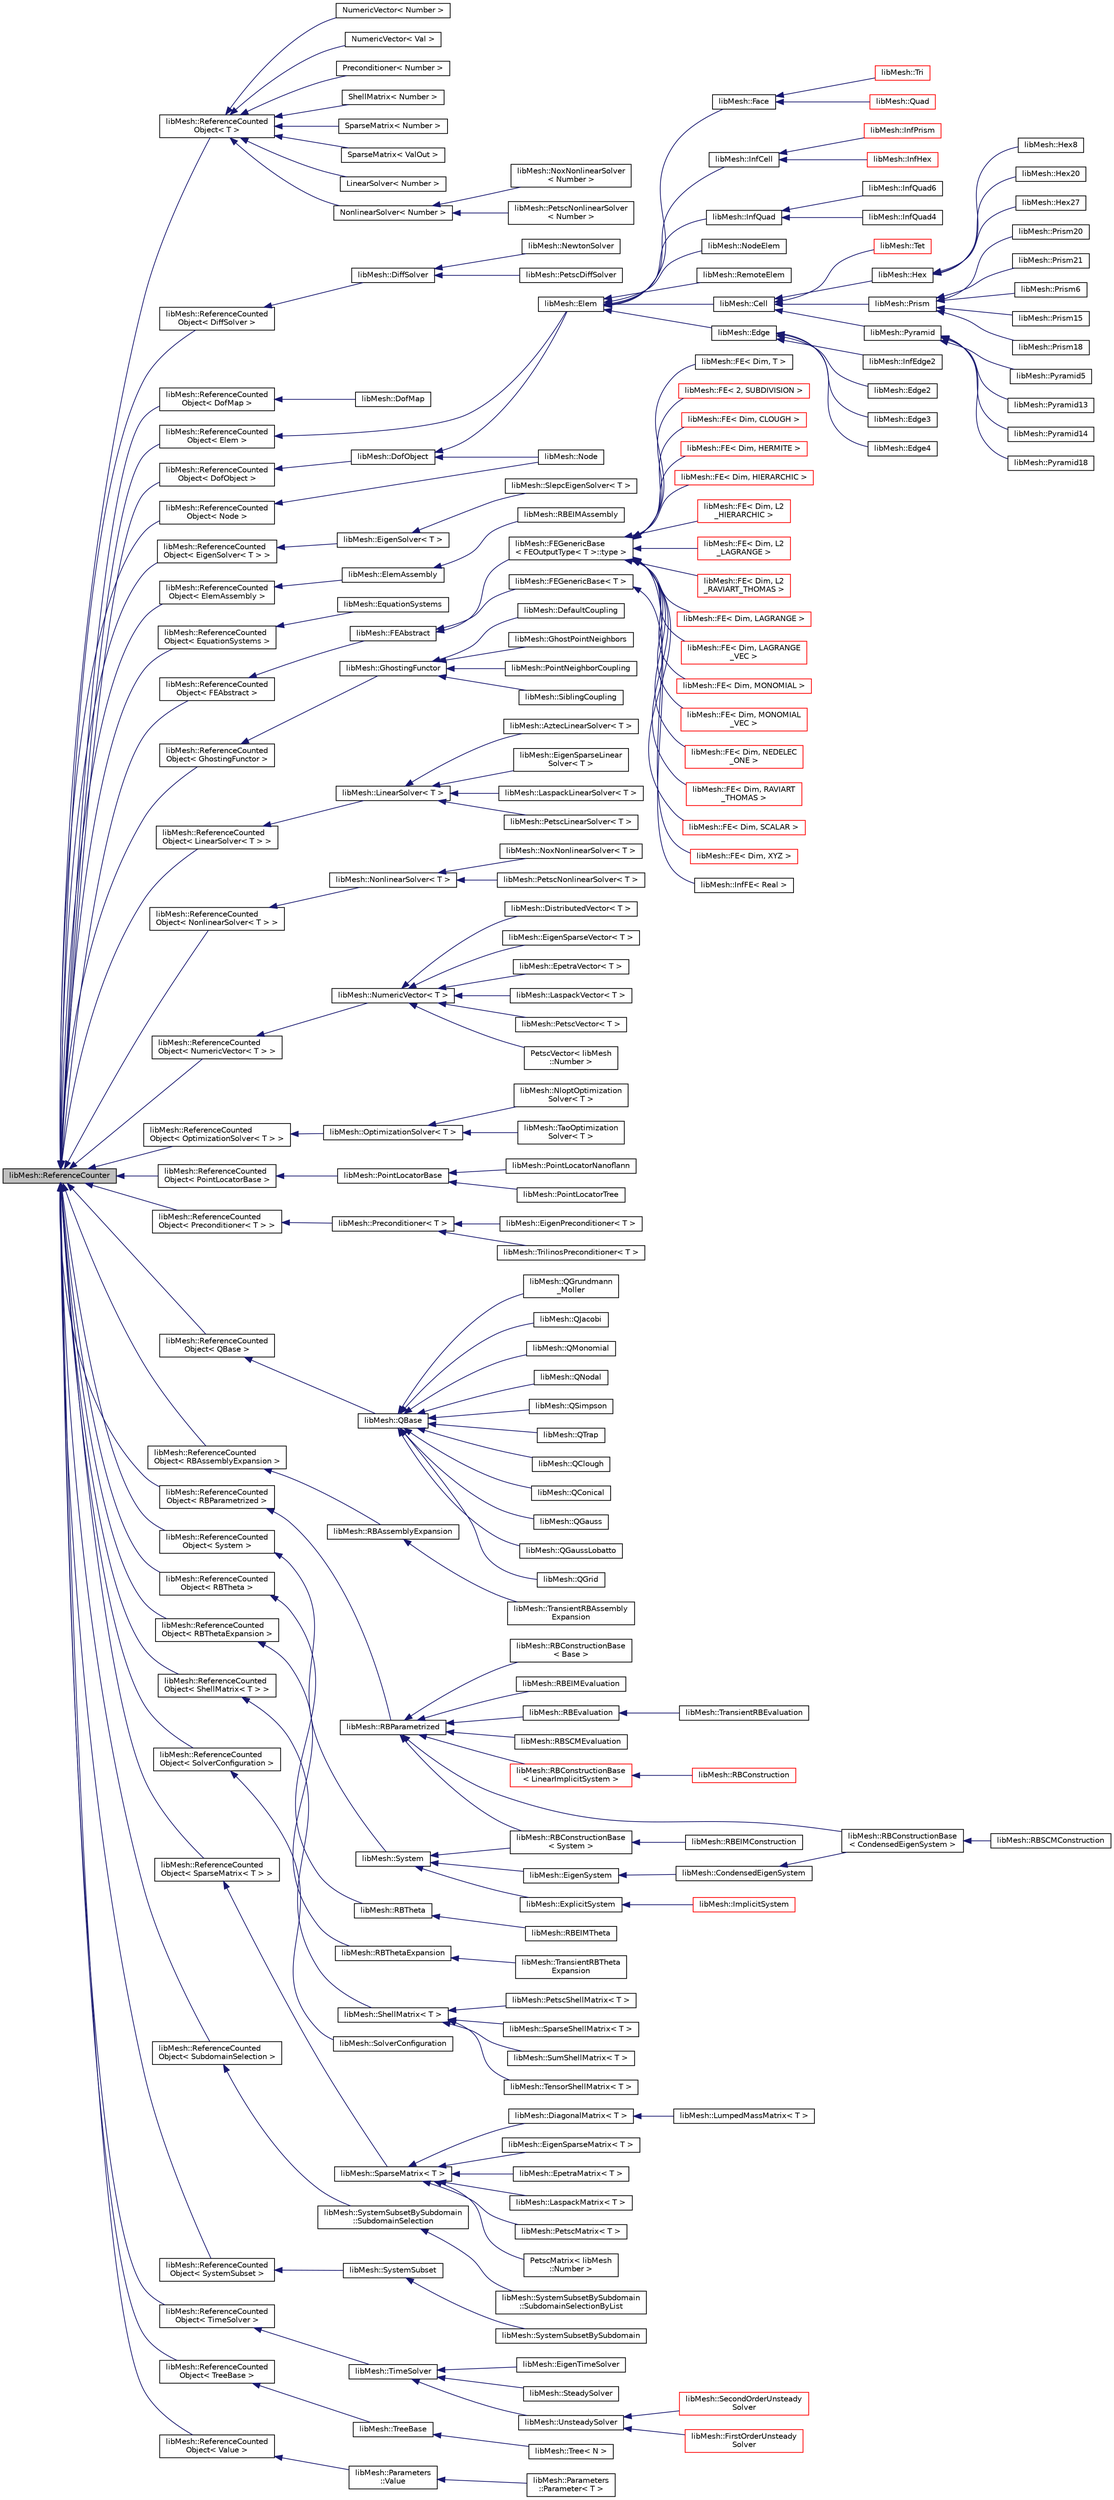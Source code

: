 digraph "libMesh::ReferenceCounter"
{
 // INTERACTIVE_SVG=YES
  edge [fontname="Helvetica",fontsize="10",labelfontname="Helvetica",labelfontsize="10"];
  node [fontname="Helvetica",fontsize="10",shape=record];
  rankdir="LR";
  Node1 [label="libMesh::ReferenceCounter",height=0.2,width=0.4,color="black", fillcolor="grey75", style="filled" fontcolor="black"];
  Node1 -> Node2 [dir="back",color="midnightblue",fontsize="10",style="solid",fontname="Helvetica"];
  Node2 [label="libMesh::ReferenceCounted\lObject\< T \>",height=0.2,width=0.4,color="black", fillcolor="white", style="filled",URL="$classlibMesh_1_1ReferenceCountedObject.html",tooltip="This class implements reference counting. "];
  Node2 -> Node3 [dir="back",color="midnightblue",fontsize="10",style="solid",fontname="Helvetica"];
  Node3 [label="LinearSolver\< Number \>",height=0.2,width=0.4,color="black", fillcolor="white", style="filled",URL="$classlibMesh_1_1LinearSolver.html"];
  Node2 -> Node4 [dir="back",color="midnightblue",fontsize="10",style="solid",fontname="Helvetica"];
  Node4 [label="NonlinearSolver\< Number \>",height=0.2,width=0.4,color="black", fillcolor="white", style="filled",URL="$classlibMesh_1_1NonlinearSolver.html"];
  Node4 -> Node5 [dir="back",color="midnightblue",fontsize="10",style="solid",fontname="Helvetica"];
  Node5 [label="libMesh::NoxNonlinearSolver\l\< Number \>",height=0.2,width=0.4,color="black", fillcolor="white", style="filled",URL="$classlibMesh_1_1NoxNonlinearSolver.html"];
  Node4 -> Node6 [dir="back",color="midnightblue",fontsize="10",style="solid",fontname="Helvetica"];
  Node6 [label="libMesh::PetscNonlinearSolver\l\< Number \>",height=0.2,width=0.4,color="black", fillcolor="white", style="filled",URL="$classlibMesh_1_1PetscNonlinearSolver.html"];
  Node2 -> Node7 [dir="back",color="midnightblue",fontsize="10",style="solid",fontname="Helvetica"];
  Node7 [label="NumericVector\< Number \>",height=0.2,width=0.4,color="black", fillcolor="white", style="filled",URL="$classlibMesh_1_1NumericVector.html"];
  Node2 -> Node8 [dir="back",color="midnightblue",fontsize="10",style="solid",fontname="Helvetica"];
  Node8 [label="NumericVector\< Val \>",height=0.2,width=0.4,color="black", fillcolor="white", style="filled",URL="$classlibMesh_1_1NumericVector.html"];
  Node2 -> Node9 [dir="back",color="midnightblue",fontsize="10",style="solid",fontname="Helvetica"];
  Node9 [label="Preconditioner\< Number \>",height=0.2,width=0.4,color="black", fillcolor="white", style="filled",URL="$classlibMesh_1_1Preconditioner.html"];
  Node2 -> Node10 [dir="back",color="midnightblue",fontsize="10",style="solid",fontname="Helvetica"];
  Node10 [label="ShellMatrix\< Number \>",height=0.2,width=0.4,color="black", fillcolor="white", style="filled",URL="$classlibMesh_1_1ShellMatrix.html"];
  Node2 -> Node11 [dir="back",color="midnightblue",fontsize="10",style="solid",fontname="Helvetica"];
  Node11 [label="SparseMatrix\< Number \>",height=0.2,width=0.4,color="black", fillcolor="white", style="filled",URL="$classlibMesh_1_1SparseMatrix.html"];
  Node2 -> Node12 [dir="back",color="midnightblue",fontsize="10",style="solid",fontname="Helvetica"];
  Node12 [label="SparseMatrix\< ValOut \>",height=0.2,width=0.4,color="black", fillcolor="white", style="filled",URL="$classlibMesh_1_1SparseMatrix.html"];
  Node1 -> Node13 [dir="back",color="midnightblue",fontsize="10",style="solid",fontname="Helvetica"];
  Node13 [label="libMesh::ReferenceCounted\lObject\< DiffSolver \>",height=0.2,width=0.4,color="black", fillcolor="white", style="filled",URL="$classlibMesh_1_1ReferenceCountedObject.html"];
  Node13 -> Node14 [dir="back",color="midnightblue",fontsize="10",style="solid",fontname="Helvetica"];
  Node14 [label="libMesh::DiffSolver",height=0.2,width=0.4,color="black", fillcolor="white", style="filled",URL="$classlibMesh_1_1DiffSolver.html",tooltip="This is a generic class that defines a solver to handle ImplicitSystem classes, including NonlinearIm..."];
  Node14 -> Node15 [dir="back",color="midnightblue",fontsize="10",style="solid",fontname="Helvetica"];
  Node15 [label="libMesh::NewtonSolver",height=0.2,width=0.4,color="black", fillcolor="white", style="filled",URL="$classlibMesh_1_1NewtonSolver.html",tooltip="This class defines a solver which uses the default libMesh linear solver in a quasiNewton method to h..."];
  Node14 -> Node16 [dir="back",color="midnightblue",fontsize="10",style="solid",fontname="Helvetica"];
  Node16 [label="libMesh::PetscDiffSolver",height=0.2,width=0.4,color="black", fillcolor="white", style="filled",URL="$classlibMesh_1_1PetscDiffSolver.html",tooltip="This class defines a solver which uses a PETSc SNES context to handle a DifferentiableSystem. "];
  Node1 -> Node17 [dir="back",color="midnightblue",fontsize="10",style="solid",fontname="Helvetica"];
  Node17 [label="libMesh::ReferenceCounted\lObject\< DofMap \>",height=0.2,width=0.4,color="black", fillcolor="white", style="filled",URL="$classlibMesh_1_1ReferenceCountedObject.html"];
  Node17 -> Node18 [dir="back",color="midnightblue",fontsize="10",style="solid",fontname="Helvetica"];
  Node18 [label="libMesh::DofMap",height=0.2,width=0.4,color="black", fillcolor="white", style="filled",URL="$classlibMesh_1_1DofMap.html",tooltip="This class handles the numbering of degrees of freedom on a mesh. "];
  Node1 -> Node19 [dir="back",color="midnightblue",fontsize="10",style="solid",fontname="Helvetica"];
  Node19 [label="libMesh::ReferenceCounted\lObject\< DofObject \>",height=0.2,width=0.4,color="black", fillcolor="white", style="filled",URL="$classlibMesh_1_1ReferenceCountedObject.html"];
  Node19 -> Node20 [dir="back",color="midnightblue",fontsize="10",style="solid",fontname="Helvetica"];
  Node20 [label="libMesh::DofObject",height=0.2,width=0.4,color="black", fillcolor="white", style="filled",URL="$classlibMesh_1_1DofObject.html",tooltip="The DofObject defines an abstract base class for objects that have degrees of freedom associated with..."];
  Node20 -> Node21 [dir="back",color="midnightblue",fontsize="10",style="solid",fontname="Helvetica"];
  Node21 [label="libMesh::Elem",height=0.2,width=0.4,color="black", fillcolor="white", style="filled",URL="$classlibMesh_1_1Elem.html",tooltip="This is the base class from which all geometric element types are derived. "];
  Node21 -> Node22 [dir="back",color="midnightblue",fontsize="10",style="solid",fontname="Helvetica"];
  Node22 [label="libMesh::Cell",height=0.2,width=0.4,color="black", fillcolor="white", style="filled",URL="$classlibMesh_1_1Cell.html",tooltip="The Cell is an abstract element type that lives in three dimensions. "];
  Node22 -> Node23 [dir="back",color="midnightblue",fontsize="10",style="solid",fontname="Helvetica"];
  Node23 [label="libMesh::Hex",height=0.2,width=0.4,color="black", fillcolor="white", style="filled",URL="$classlibMesh_1_1Hex.html",tooltip="The Hex is an element in 3D with 6 sides. "];
  Node23 -> Node24 [dir="back",color="midnightblue",fontsize="10",style="solid",fontname="Helvetica"];
  Node24 [label="libMesh::Hex20",height=0.2,width=0.4,color="black", fillcolor="white", style="filled",URL="$classlibMesh_1_1Hex20.html",tooltip="The Hex20 is an element in 3D composed of 20 nodes. "];
  Node23 -> Node25 [dir="back",color="midnightblue",fontsize="10",style="solid",fontname="Helvetica"];
  Node25 [label="libMesh::Hex27",height=0.2,width=0.4,color="black", fillcolor="white", style="filled",URL="$classlibMesh_1_1Hex27.html",tooltip="The Hex27 is an element in 3D composed of 27 nodes. "];
  Node23 -> Node26 [dir="back",color="midnightblue",fontsize="10",style="solid",fontname="Helvetica"];
  Node26 [label="libMesh::Hex8",height=0.2,width=0.4,color="black", fillcolor="white", style="filled",URL="$classlibMesh_1_1Hex8.html",tooltip="The Hex8 is an element in 3D composed of 8 nodes. "];
  Node22 -> Node27 [dir="back",color="midnightblue",fontsize="10",style="solid",fontname="Helvetica"];
  Node27 [label="libMesh::Prism",height=0.2,width=0.4,color="black", fillcolor="white", style="filled",URL="$classlibMesh_1_1Prism.html",tooltip="The Prism is an element in 3D with 5 sides. "];
  Node27 -> Node28 [dir="back",color="midnightblue",fontsize="10",style="solid",fontname="Helvetica"];
  Node28 [label="libMesh::Prism15",height=0.2,width=0.4,color="black", fillcolor="white", style="filled",URL="$classlibMesh_1_1Prism15.html",tooltip="The Prism15 is an element in 3D composed of 15 nodes. "];
  Node27 -> Node29 [dir="back",color="midnightblue",fontsize="10",style="solid",fontname="Helvetica"];
  Node29 [label="libMesh::Prism18",height=0.2,width=0.4,color="black", fillcolor="white", style="filled",URL="$classlibMesh_1_1Prism18.html",tooltip="The Prism18 is an element in 3D composed of 18 nodes. "];
  Node27 -> Node30 [dir="back",color="midnightblue",fontsize="10",style="solid",fontname="Helvetica"];
  Node30 [label="libMesh::Prism20",height=0.2,width=0.4,color="black", fillcolor="white", style="filled",URL="$classlibMesh_1_1Prism20.html",tooltip="The Prism20 is an element in 3D composed of 20 nodes. "];
  Node27 -> Node31 [dir="back",color="midnightblue",fontsize="10",style="solid",fontname="Helvetica"];
  Node31 [label="libMesh::Prism21",height=0.2,width=0.4,color="black", fillcolor="white", style="filled",URL="$classlibMesh_1_1Prism21.html",tooltip="The Prism21 is an element in 3D composed of 21 nodes. "];
  Node27 -> Node32 [dir="back",color="midnightblue",fontsize="10",style="solid",fontname="Helvetica"];
  Node32 [label="libMesh::Prism6",height=0.2,width=0.4,color="black", fillcolor="white", style="filled",URL="$classlibMesh_1_1Prism6.html",tooltip="The Prism6 is an element in 3D composed of 6 nodes. "];
  Node22 -> Node33 [dir="back",color="midnightblue",fontsize="10",style="solid",fontname="Helvetica"];
  Node33 [label="libMesh::Pyramid",height=0.2,width=0.4,color="black", fillcolor="white", style="filled",URL="$classlibMesh_1_1Pyramid.html",tooltip="The Pyramid is an element in 3D with 5 sides. "];
  Node33 -> Node34 [dir="back",color="midnightblue",fontsize="10",style="solid",fontname="Helvetica"];
  Node34 [label="libMesh::Pyramid13",height=0.2,width=0.4,color="black", fillcolor="white", style="filled",URL="$classlibMesh_1_1Pyramid13.html",tooltip="The Pyramid13 is an element in 3D composed of 13 nodes, designed to interface with a QUAD8 element on..."];
  Node33 -> Node35 [dir="back",color="midnightblue",fontsize="10",style="solid",fontname="Helvetica"];
  Node35 [label="libMesh::Pyramid14",height=0.2,width=0.4,color="black", fillcolor="white", style="filled",URL="$classlibMesh_1_1Pyramid14.html",tooltip="The Pyramid14 is an element in 3D composed of 14 nodes, designed to interface with a QUAD9 element on..."];
  Node33 -> Node36 [dir="back",color="midnightblue",fontsize="10",style="solid",fontname="Helvetica"];
  Node36 [label="libMesh::Pyramid18",height=0.2,width=0.4,color="black", fillcolor="white", style="filled",URL="$classlibMesh_1_1Pyramid18.html",tooltip="The Pyramid18 is an element in 3D composed of 18 nodes, designed to interface with a QUAD9 element on..."];
  Node33 -> Node37 [dir="back",color="midnightblue",fontsize="10",style="solid",fontname="Helvetica"];
  Node37 [label="libMesh::Pyramid5",height=0.2,width=0.4,color="black", fillcolor="white", style="filled",URL="$classlibMesh_1_1Pyramid5.html",tooltip="The Pyramid5 is an element in 3D composed of 5 nodes. "];
  Node22 -> Node38 [dir="back",color="midnightblue",fontsize="10",style="solid",fontname="Helvetica"];
  Node38 [label="libMesh::Tet",height=0.2,width=0.4,color="red", fillcolor="white", style="filled",URL="$classlibMesh_1_1Tet.html",tooltip="The Tet is an element in 3D composed of 4 sides. "];
  Node21 -> Node39 [dir="back",color="midnightblue",fontsize="10",style="solid",fontname="Helvetica"];
  Node39 [label="libMesh::Edge",height=0.2,width=0.4,color="black", fillcolor="white", style="filled",URL="$classlibMesh_1_1Edge.html",tooltip="The Edge is an element in 1D. "];
  Node39 -> Node40 [dir="back",color="midnightblue",fontsize="10",style="solid",fontname="Helvetica"];
  Node40 [label="libMesh::Edge2",height=0.2,width=0.4,color="black", fillcolor="white", style="filled",URL="$classlibMesh_1_1Edge2.html",tooltip="The Edge2 is an element in 1D composed of 2 nodes. "];
  Node39 -> Node41 [dir="back",color="midnightblue",fontsize="10",style="solid",fontname="Helvetica"];
  Node41 [label="libMesh::Edge3",height=0.2,width=0.4,color="black", fillcolor="white", style="filled",URL="$classlibMesh_1_1Edge3.html",tooltip="The Edge3 is an element in 1D composed of 3 nodes. "];
  Node39 -> Node42 [dir="back",color="midnightblue",fontsize="10",style="solid",fontname="Helvetica"];
  Node42 [label="libMesh::Edge4",height=0.2,width=0.4,color="black", fillcolor="white", style="filled",URL="$classlibMesh_1_1Edge4.html",tooltip="The Edge4 is an element in 1D composed of 4 nodes. "];
  Node39 -> Node43 [dir="back",color="midnightblue",fontsize="10",style="solid",fontname="Helvetica"];
  Node43 [label="libMesh::InfEdge2",height=0.2,width=0.4,color="black", fillcolor="white", style="filled",URL="$classlibMesh_1_1InfEdge2.html",tooltip="The InfEdge2 is an infinite element in 1D composed of 2 nodes. "];
  Node21 -> Node44 [dir="back",color="midnightblue",fontsize="10",style="solid",fontname="Helvetica"];
  Node44 [label="libMesh::Face",height=0.2,width=0.4,color="black", fillcolor="white", style="filled",URL="$classlibMesh_1_1Face.html",tooltip="The Face is an abstract element type that lives in two dimensions. "];
  Node44 -> Node45 [dir="back",color="midnightblue",fontsize="10",style="solid",fontname="Helvetica"];
  Node45 [label="libMesh::Quad",height=0.2,width=0.4,color="red", fillcolor="white", style="filled",URL="$classlibMesh_1_1Quad.html",tooltip="The QUAD is an element in 2D composed of 4 sides. "];
  Node44 -> Node46 [dir="back",color="midnightblue",fontsize="10",style="solid",fontname="Helvetica"];
  Node46 [label="libMesh::Tri",height=0.2,width=0.4,color="red", fillcolor="white", style="filled",URL="$classlibMesh_1_1Tri.html",tooltip="The Tri is an element in 2D composed of 3 sides. "];
  Node21 -> Node47 [dir="back",color="midnightblue",fontsize="10",style="solid",fontname="Helvetica"];
  Node47 [label="libMesh::InfCell",height=0.2,width=0.4,color="black", fillcolor="white", style="filled",URL="$classlibMesh_1_1InfCell.html",tooltip="The InfCell is an abstract element type that lives in three dimensions. "];
  Node47 -> Node48 [dir="back",color="midnightblue",fontsize="10",style="solid",fontname="Helvetica"];
  Node48 [label="libMesh::InfHex",height=0.2,width=0.4,color="red", fillcolor="white", style="filled",URL="$classlibMesh_1_1InfHex.html",tooltip="The InfHex is an element in 3D with 5 sides. "];
  Node47 -> Node49 [dir="back",color="midnightblue",fontsize="10",style="solid",fontname="Helvetica"];
  Node49 [label="libMesh::InfPrism",height=0.2,width=0.4,color="red", fillcolor="white", style="filled",URL="$classlibMesh_1_1InfPrism.html",tooltip="The InfPrism is an element in 3D with 4 sides. "];
  Node21 -> Node50 [dir="back",color="midnightblue",fontsize="10",style="solid",fontname="Helvetica"];
  Node50 [label="libMesh::InfQuad",height=0.2,width=0.4,color="black", fillcolor="white", style="filled",URL="$classlibMesh_1_1InfQuad.html",tooltip="The InfQuad is an abstract element type that lives in two dimensions. "];
  Node50 -> Node51 [dir="back",color="midnightblue",fontsize="10",style="solid",fontname="Helvetica"];
  Node51 [label="libMesh::InfQuad4",height=0.2,width=0.4,color="black", fillcolor="white", style="filled",URL="$classlibMesh_1_1InfQuad4.html",tooltip="The INFQUAD4 is an infinite element in 2D composed of 4 nodes. "];
  Node50 -> Node52 [dir="back",color="midnightblue",fontsize="10",style="solid",fontname="Helvetica"];
  Node52 [label="libMesh::InfQuad6",height=0.2,width=0.4,color="black", fillcolor="white", style="filled",URL="$classlibMesh_1_1InfQuad6.html",tooltip="The INFQUAD6 is an infinite element in 2D composed of 6 nodes. "];
  Node21 -> Node53 [dir="back",color="midnightblue",fontsize="10",style="solid",fontname="Helvetica"];
  Node53 [label="libMesh::NodeElem",height=0.2,width=0.4,color="black", fillcolor="white", style="filled",URL="$classlibMesh_1_1NodeElem.html",tooltip="The NodeElem is a point element, generally used as a side of a 1D element. "];
  Node21 -> Node54 [dir="back",color="midnightblue",fontsize="10",style="solid",fontname="Helvetica"];
  Node54 [label="libMesh::RemoteElem",height=0.2,width=0.4,color="black", fillcolor="white", style="filled",URL="$classlibMesh_1_1RemoteElem.html",tooltip="In parallel meshes where a ghost element has neighbors which do not exist on the local processor..."];
  Node20 -> Node55 [dir="back",color="midnightblue",fontsize="10",style="solid",fontname="Helvetica"];
  Node55 [label="libMesh::Node",height=0.2,width=0.4,color="black", fillcolor="white", style="filled",URL="$classlibMesh_1_1Node.html",tooltip="A Node is like a Point, but with more information. "];
  Node1 -> Node56 [dir="back",color="midnightblue",fontsize="10",style="solid",fontname="Helvetica"];
  Node56 [label="libMesh::ReferenceCounted\lObject\< EigenSolver\< T \> \>",height=0.2,width=0.4,color="black", fillcolor="white", style="filled",URL="$classlibMesh_1_1ReferenceCountedObject.html"];
  Node56 -> Node57 [dir="back",color="midnightblue",fontsize="10",style="solid",fontname="Helvetica"];
  Node57 [label="libMesh::EigenSolver\< T \>",height=0.2,width=0.4,color="black", fillcolor="white", style="filled",URL="$classlibMesh_1_1EigenSolver.html",tooltip="This class provides an interface to solvers for eigenvalue problems. "];
  Node57 -> Node58 [dir="back",color="midnightblue",fontsize="10",style="solid",fontname="Helvetica"];
  Node58 [label="libMesh::SlepcEigenSolver\< T \>",height=0.2,width=0.4,color="black", fillcolor="white", style="filled",URL="$classlibMesh_1_1SlepcEigenSolver.html",tooltip="This class provides an interface to the SLEPc eigenvalue solver library from http://slepc.upv.es/. "];
  Node1 -> Node59 [dir="back",color="midnightblue",fontsize="10",style="solid",fontname="Helvetica"];
  Node59 [label="libMesh::ReferenceCounted\lObject\< Elem \>",height=0.2,width=0.4,color="black", fillcolor="white", style="filled",URL="$classlibMesh_1_1ReferenceCountedObject.html"];
  Node59 -> Node21 [dir="back",color="midnightblue",fontsize="10",style="solid",fontname="Helvetica"];
  Node1 -> Node60 [dir="back",color="midnightblue",fontsize="10",style="solid",fontname="Helvetica"];
  Node60 [label="libMesh::ReferenceCounted\lObject\< ElemAssembly \>",height=0.2,width=0.4,color="black", fillcolor="white", style="filled",URL="$classlibMesh_1_1ReferenceCountedObject.html"];
  Node60 -> Node61 [dir="back",color="midnightblue",fontsize="10",style="solid",fontname="Helvetica"];
  Node61 [label="libMesh::ElemAssembly",height=0.2,width=0.4,color="black", fillcolor="white", style="filled",URL="$classlibMesh_1_1ElemAssembly.html",tooltip="ElemAssembly 提供了对每个单元（内部和边界的组装功能） "];
  Node61 -> Node62 [dir="back",color="midnightblue",fontsize="10",style="solid",fontname="Helvetica"];
  Node62 [label="libMesh::RBEIMAssembly",height=0.2,width=0.4,color="black", fillcolor="white", style="filled",URL="$classlibMesh_1_1RBEIMAssembly.html",tooltip="This class provides functionality required to define an assembly object that arises from an &quot;Empirica..."];
  Node1 -> Node63 [dir="back",color="midnightblue",fontsize="10",style="solid",fontname="Helvetica"];
  Node63 [label="libMesh::ReferenceCounted\lObject\< EquationSystems \>",height=0.2,width=0.4,color="black", fillcolor="white", style="filled",URL="$classlibMesh_1_1ReferenceCountedObject.html"];
  Node63 -> Node64 [dir="back",color="midnightblue",fontsize="10",style="solid",fontname="Helvetica"];
  Node64 [label="libMesh::EquationSystems",height=0.2,width=0.4,color="black", fillcolor="white", style="filled",URL="$classlibMesh_1_1EquationSystems.html",tooltip="这个 EquationSystems 类. "];
  Node1 -> Node65 [dir="back",color="midnightblue",fontsize="10",style="solid",fontname="Helvetica"];
  Node65 [label="libMesh::ReferenceCounted\lObject\< FEAbstract \>",height=0.2,width=0.4,color="black", fillcolor="white", style="filled",URL="$classlibMesh_1_1ReferenceCountedObject.html"];
  Node65 -> Node66 [dir="back",color="midnightblue",fontsize="10",style="solid",fontname="Helvetica"];
  Node66 [label="libMesh::FEAbstract",height=0.2,width=0.4,color="black", fillcolor="white", style="filled",URL="$classlibMesh_1_1FEAbstract.html",tooltip="This class forms the foundation from which generic finite elements may be derived. "];
  Node66 -> Node67 [dir="back",color="midnightblue",fontsize="10",style="solid",fontname="Helvetica"];
  Node67 [label="libMesh::FEGenericBase\l\< FEOutputType\< T \>::type \>",height=0.2,width=0.4,color="black", fillcolor="white", style="filled",URL="$classlibMesh_1_1FEGenericBase.html"];
  Node67 -> Node68 [dir="back",color="midnightblue",fontsize="10",style="solid",fontname="Helvetica"];
  Node68 [label="libMesh::FE\< 2, SUBDIVISION \>",height=0.2,width=0.4,color="red", fillcolor="white", style="filled",URL="$classlibMesh_1_1FE.html"];
  Node67 -> Node69 [dir="back",color="midnightblue",fontsize="10",style="solid",fontname="Helvetica"];
  Node69 [label="libMesh::FE\< Dim, CLOUGH \>",height=0.2,width=0.4,color="red", fillcolor="white", style="filled",URL="$classlibMesh_1_1FE.html"];
  Node67 -> Node70 [dir="back",color="midnightblue",fontsize="10",style="solid",fontname="Helvetica"];
  Node70 [label="libMesh::FE\< Dim, HERMITE \>",height=0.2,width=0.4,color="red", fillcolor="white", style="filled",URL="$classlibMesh_1_1FE.html"];
  Node67 -> Node71 [dir="back",color="midnightblue",fontsize="10",style="solid",fontname="Helvetica"];
  Node71 [label="libMesh::FE\< Dim, HIERARCHIC \>",height=0.2,width=0.4,color="red", fillcolor="white", style="filled",URL="$classlibMesh_1_1FE.html"];
  Node67 -> Node72 [dir="back",color="midnightblue",fontsize="10",style="solid",fontname="Helvetica"];
  Node72 [label="libMesh::FE\< Dim, L2\l_HIERARCHIC \>",height=0.2,width=0.4,color="red", fillcolor="white", style="filled",URL="$classlibMesh_1_1FE.html"];
  Node67 -> Node73 [dir="back",color="midnightblue",fontsize="10",style="solid",fontname="Helvetica"];
  Node73 [label="libMesh::FE\< Dim, L2\l_LAGRANGE \>",height=0.2,width=0.4,color="red", fillcolor="white", style="filled",URL="$classlibMesh_1_1FE.html"];
  Node67 -> Node74 [dir="back",color="midnightblue",fontsize="10",style="solid",fontname="Helvetica"];
  Node74 [label="libMesh::FE\< Dim, L2\l_RAVIART_THOMAS \>",height=0.2,width=0.4,color="red", fillcolor="white", style="filled",URL="$classlibMesh_1_1FE.html"];
  Node67 -> Node75 [dir="back",color="midnightblue",fontsize="10",style="solid",fontname="Helvetica"];
  Node75 [label="libMesh::FE\< Dim, LAGRANGE \>",height=0.2,width=0.4,color="red", fillcolor="white", style="filled",URL="$classlibMesh_1_1FE.html"];
  Node67 -> Node76 [dir="back",color="midnightblue",fontsize="10",style="solid",fontname="Helvetica"];
  Node76 [label="libMesh::FE\< Dim, LAGRANGE\l_VEC \>",height=0.2,width=0.4,color="red", fillcolor="white", style="filled",URL="$classlibMesh_1_1FE.html"];
  Node67 -> Node77 [dir="back",color="midnightblue",fontsize="10",style="solid",fontname="Helvetica"];
  Node77 [label="libMesh::FE\< Dim, MONOMIAL \>",height=0.2,width=0.4,color="red", fillcolor="white", style="filled",URL="$classlibMesh_1_1FE.html"];
  Node67 -> Node78 [dir="back",color="midnightblue",fontsize="10",style="solid",fontname="Helvetica"];
  Node78 [label="libMesh::FE\< Dim, MONOMIAL\l_VEC \>",height=0.2,width=0.4,color="red", fillcolor="white", style="filled",URL="$classlibMesh_1_1FE.html"];
  Node67 -> Node79 [dir="back",color="midnightblue",fontsize="10",style="solid",fontname="Helvetica"];
  Node79 [label="libMesh::FE\< Dim, NEDELEC\l_ONE \>",height=0.2,width=0.4,color="red", fillcolor="white", style="filled",URL="$classlibMesh_1_1FE.html"];
  Node67 -> Node80 [dir="back",color="midnightblue",fontsize="10",style="solid",fontname="Helvetica"];
  Node80 [label="libMesh::FE\< Dim, RAVIART\l_THOMAS \>",height=0.2,width=0.4,color="red", fillcolor="white", style="filled",URL="$classlibMesh_1_1FE.html"];
  Node67 -> Node81 [dir="back",color="midnightblue",fontsize="10",style="solid",fontname="Helvetica"];
  Node81 [label="libMesh::FE\< Dim, SCALAR \>",height=0.2,width=0.4,color="red", fillcolor="white", style="filled",URL="$classlibMesh_1_1FE.html"];
  Node67 -> Node82 [dir="back",color="midnightblue",fontsize="10",style="solid",fontname="Helvetica"];
  Node82 [label="libMesh::FE\< Dim, XYZ \>",height=0.2,width=0.4,color="red", fillcolor="white", style="filled",URL="$classlibMesh_1_1FE.html"];
  Node67 -> Node83 [dir="back",color="midnightblue",fontsize="10",style="solid",fontname="Helvetica"];
  Node83 [label="libMesh::FE\< Dim, T \>",height=0.2,width=0.4,color="black", fillcolor="white", style="filled",URL="$classlibMesh_1_1FE.html",tooltip="A specific instantiation of the FEBase class. "];
  Node66 -> Node84 [dir="back",color="midnightblue",fontsize="10",style="solid",fontname="Helvetica"];
  Node84 [label="libMesh::FEGenericBase\< T \>",height=0.2,width=0.4,color="black", fillcolor="white", style="filled",URL="$classlibMesh_1_1FEGenericBase.html",tooltip="This class forms the foundation from which generic finite elements may be derived. "];
  Node84 -> Node85 [dir="back",color="midnightblue",fontsize="10",style="solid",fontname="Helvetica"];
  Node85 [label="libMesh::InfFE\< Real \>",height=0.2,width=0.4,color="black", fillcolor="white", style="filled",URL="$classlibMesh_1_1InfFE.html",tooltip="A specific instantiation of the FEBase class. "];
  Node1 -> Node86 [dir="back",color="midnightblue",fontsize="10",style="solid",fontname="Helvetica"];
  Node86 [label="libMesh::ReferenceCounted\lObject\< GhostingFunctor \>",height=0.2,width=0.4,color="black", fillcolor="white", style="filled",URL="$classlibMesh_1_1ReferenceCountedObject.html"];
  Node86 -> Node87 [dir="back",color="midnightblue",fontsize="10",style="solid",fontname="Helvetica"];
  Node87 [label="libMesh::GhostingFunctor",height=0.2,width=0.4,color="black", fillcolor="white", style="filled",URL="$classlibMesh_1_1GhostingFunctor.html",tooltip="This abstract base class defines the interface by which library code and user code can report associa..."];
  Node87 -> Node88 [dir="back",color="midnightblue",fontsize="10",style="solid",fontname="Helvetica"];
  Node88 [label="libMesh::DefaultCoupling",height=0.2,width=0.4,color="black", fillcolor="white", style="filled",URL="$classlibMesh_1_1DefaultCoupling.html",tooltip="This class implements the default algebraic coupling in libMesh: elements couple to themselves..."];
  Node87 -> Node89 [dir="back",color="midnightblue",fontsize="10",style="solid",fontname="Helvetica"];
  Node89 [label="libMesh::GhostPointNeighbors",height=0.2,width=0.4,color="black", fillcolor="white", style="filled",URL="$classlibMesh_1_1GhostPointNeighbors.html",tooltip="This class implements the original default geometry ghosting requirements in libMesh: point neighbors..."];
  Node87 -> Node90 [dir="back",color="midnightblue",fontsize="10",style="solid",fontname="Helvetica"];
  Node90 [label="libMesh::PointNeighborCoupling",height=0.2,width=0.4,color="black", fillcolor="white", style="filled",URL="$classlibMesh_1_1PointNeighborCoupling.html",tooltip="This class implements the default algebraic coupling in libMesh: elements couple to themselves..."];
  Node87 -> Node91 [dir="back",color="midnightblue",fontsize="10",style="solid",fontname="Helvetica"];
  Node91 [label="libMesh::SiblingCoupling",height=0.2,width=0.4,color="black", fillcolor="white", style="filled",URL="$classlibMesh_1_1SiblingCoupling.html",tooltip="This class adds coupling (for use in send_list construction) between active elements and all descenda..."];
  Node1 -> Node92 [dir="back",color="midnightblue",fontsize="10",style="solid",fontname="Helvetica"];
  Node92 [label="libMesh::ReferenceCounted\lObject\< LinearSolver\< T \> \>",height=0.2,width=0.4,color="black", fillcolor="white", style="filled",URL="$classlibMesh_1_1ReferenceCountedObject.html"];
  Node92 -> Node93 [dir="back",color="midnightblue",fontsize="10",style="solid",fontname="Helvetica"];
  Node93 [label="libMesh::LinearSolver\< T \>",height=0.2,width=0.4,color="black", fillcolor="white", style="filled",URL="$classlibMesh_1_1LinearSolver.html",tooltip="This base class can be inherited from to provide interfaces to linear solvers from different packages..."];
  Node93 -> Node94 [dir="back",color="midnightblue",fontsize="10",style="solid",fontname="Helvetica"];
  Node94 [label="libMesh::AztecLinearSolver\< T \>",height=0.2,width=0.4,color="black", fillcolor="white", style="filled",URL="$classlibMesh_1_1AztecLinearSolver.html",tooltip="This class provides an interface to AztecOO iterative solvers that is compatible with the libMesh Lin..."];
  Node93 -> Node95 [dir="back",color="midnightblue",fontsize="10",style="solid",fontname="Helvetica"];
  Node95 [label="libMesh::EigenSparseLinear\lSolver\< T \>",height=0.2,width=0.4,color="black", fillcolor="white", style="filled",URL="$classlibMesh_1_1EigenSparseLinearSolver.html",tooltip="This class provides an interface to Eigen iterative solvers that is compatible with the libMesh Linea..."];
  Node93 -> Node96 [dir="back",color="midnightblue",fontsize="10",style="solid",fontname="Helvetica"];
  Node96 [label="libMesh::LaspackLinearSolver\< T \>",height=0.2,width=0.4,color="black", fillcolor="white", style="filled",URL="$classlibMesh_1_1LaspackLinearSolver.html",tooltip="This class provides an interface to Laspack iterative solvers that is compatible with the libMesh Lin..."];
  Node93 -> Node97 [dir="back",color="midnightblue",fontsize="10",style="solid",fontname="Helvetica"];
  Node97 [label="libMesh::PetscLinearSolver\< T \>",height=0.2,width=0.4,color="black", fillcolor="white", style="filled",URL="$classlibMesh_1_1PetscLinearSolver.html",tooltip="This class provides an interface to PETSc iterative solvers that is compatible with the libMesh Linea..."];
  Node1 -> Node98 [dir="back",color="midnightblue",fontsize="10",style="solid",fontname="Helvetica"];
  Node98 [label="libMesh::ReferenceCounted\lObject\< Node \>",height=0.2,width=0.4,color="black", fillcolor="white", style="filled",URL="$classlibMesh_1_1ReferenceCountedObject.html"];
  Node98 -> Node55 [dir="back",color="midnightblue",fontsize="10",style="solid",fontname="Helvetica"];
  Node1 -> Node99 [dir="back",color="midnightblue",fontsize="10",style="solid",fontname="Helvetica"];
  Node99 [label="libMesh::ReferenceCounted\lObject\< NonlinearSolver\< T \> \>",height=0.2,width=0.4,color="black", fillcolor="white", style="filled",URL="$classlibMesh_1_1ReferenceCountedObject.html"];
  Node99 -> Node100 [dir="back",color="midnightblue",fontsize="10",style="solid",fontname="Helvetica"];
  Node100 [label="libMesh::NonlinearSolver\< T \>",height=0.2,width=0.4,color="black", fillcolor="white", style="filled",URL="$classlibMesh_1_1NonlinearSolver.html",tooltip="This base class can be inherited from to provide interfaces to nonlinear solvers from different packa..."];
  Node100 -> Node101 [dir="back",color="midnightblue",fontsize="10",style="solid",fontname="Helvetica"];
  Node101 [label="libMesh::NoxNonlinearSolver\< T \>",height=0.2,width=0.4,color="black", fillcolor="white", style="filled",URL="$classlibMesh_1_1NoxNonlinearSolver.html",tooltip="This class provides an interface to nox iterative solvers that is compatible with the libMesh Nonline..."];
  Node100 -> Node102 [dir="back",color="midnightblue",fontsize="10",style="solid",fontname="Helvetica"];
  Node102 [label="libMesh::PetscNonlinearSolver\< T \>",height=0.2,width=0.4,color="black", fillcolor="white", style="filled",URL="$classlibMesh_1_1PetscNonlinearSolver.html",tooltip="This class provides an interface to PETSc iterative solvers that is compatible with the libMesh Nonli..."];
  Node1 -> Node103 [dir="back",color="midnightblue",fontsize="10",style="solid",fontname="Helvetica"];
  Node103 [label="libMesh::ReferenceCounted\lObject\< NumericVector\< T \> \>",height=0.2,width=0.4,color="black", fillcolor="white", style="filled",URL="$classlibMesh_1_1ReferenceCountedObject.html"];
  Node103 -> Node104 [dir="back",color="midnightblue",fontsize="10",style="solid",fontname="Helvetica"];
  Node104 [label="libMesh::NumericVector\< T \>",height=0.2,width=0.4,color="black", fillcolor="white", style="filled",URL="$classlibMesh_1_1NumericVector.html",tooltip="提供了不同线性代数库的向量存储方案的统一接口。 "];
  Node104 -> Node105 [dir="back",color="midnightblue",fontsize="10",style="solid",fontname="Helvetica"];
  Node105 [label="libMesh::DistributedVector\< T \>",height=0.2,width=0.4,color="black", fillcolor="white", style="filled",URL="$classlibMesh_1_1DistributedVector.html",tooltip="该类提供了一个简单的并行分布式向量数据类型， 专门用于 libmesh。提供了一些集体通信功能。 "];
  Node104 -> Node106 [dir="back",color="midnightblue",fontsize="10",style="solid",fontname="Helvetica"];
  Node106 [label="libMesh::EigenSparseVector\< T \>",height=0.2,width=0.4,color="black", fillcolor="white", style="filled",URL="$classlibMesh_1_1EigenSparseVector.html",tooltip="This class provides a nice interface to the Eigen C++-based data structures for serial vectors..."];
  Node104 -> Node107 [dir="back",color="midnightblue",fontsize="10",style="solid",fontname="Helvetica"];
  Node107 [label="libMesh::EpetraVector\< T \>",height=0.2,width=0.4,color="black", fillcolor="white", style="filled",URL="$classlibMesh_1_1EpetraVector.html",tooltip="此类提供了对Trilinos Epetra_Vector对象的友好接口。所有重写的虚拟函数在numeric_vector.h中都有文档。 "];
  Node104 -> Node108 [dir="back",color="midnightblue",fontsize="10",style="solid",fontname="Helvetica"];
  Node108 [label="libMesh::LaspackVector\< T \>",height=0.2,width=0.4,color="black", fillcolor="white", style="filled",URL="$classlibMesh_1_1LaspackVector.html",tooltip="这个类为基于laspackc的串行向量数据结构提供了一个很好的接口。 所有被覆盖的虚函数都记录在numeric_vector.h中。 "];
  Node104 -> Node109 [dir="back",color="midnightblue",fontsize="10",style="solid",fontname="Helvetica"];
  Node109 [label="libMesh::PetscVector\< T \>",height=0.2,width=0.4,color="black", fillcolor="white", style="filled",URL="$classlibMesh_1_1PetscVector.html",tooltip="该类提供了一个良好的接口，用于访问 PETSc 的 Vec 对象。所有重写的虚拟函数都在 numeric_vector.h 中有文档说明。 "];
  Node104 -> Node110 [dir="back",color="midnightblue",fontsize="10",style="solid",fontname="Helvetica"];
  Node110 [label="PetscVector\< libMesh\l::Number \>",height=0.2,width=0.4,color="black", fillcolor="white", style="filled",URL="$classlibMesh_1_1PetscVector.html"];
  Node1 -> Node111 [dir="back",color="midnightblue",fontsize="10",style="solid",fontname="Helvetica"];
  Node111 [label="libMesh::ReferenceCounted\lObject\< OptimizationSolver\< T \> \>",height=0.2,width=0.4,color="black", fillcolor="white", style="filled",URL="$classlibMesh_1_1ReferenceCountedObject.html"];
  Node111 -> Node112 [dir="back",color="midnightblue",fontsize="10",style="solid",fontname="Helvetica"];
  Node112 [label="libMesh::OptimizationSolver\< T \>",height=0.2,width=0.4,color="black", fillcolor="white", style="filled",URL="$classlibMesh_1_1OptimizationSolver.html",tooltip="This base class can be inherited from to provide interfaces to optimization solvers from different pa..."];
  Node112 -> Node113 [dir="back",color="midnightblue",fontsize="10",style="solid",fontname="Helvetica"];
  Node113 [label="libMesh::NloptOptimization\lSolver\< T \>",height=0.2,width=0.4,color="black", fillcolor="white", style="filled",URL="$classlibMesh_1_1NloptOptimizationSolver.html",tooltip="This class provides an interface to the NLopt optimization solvers. "];
  Node112 -> Node114 [dir="back",color="midnightblue",fontsize="10",style="solid",fontname="Helvetica"];
  Node114 [label="libMesh::TaoOptimization\lSolver\< T \>",height=0.2,width=0.4,color="black", fillcolor="white", style="filled",URL="$classlibMesh_1_1TaoOptimizationSolver.html",tooltip="This class provides an interface to the Tao optimization solvers. "];
  Node1 -> Node115 [dir="back",color="midnightblue",fontsize="10",style="solid",fontname="Helvetica"];
  Node115 [label="libMesh::ReferenceCounted\lObject\< PointLocatorBase \>",height=0.2,width=0.4,color="black", fillcolor="white", style="filled",URL="$classlibMesh_1_1ReferenceCountedObject.html"];
  Node115 -> Node116 [dir="back",color="midnightblue",fontsize="10",style="solid",fontname="Helvetica"];
  Node116 [label="libMesh::PointLocatorBase",height=0.2,width=0.4,color="black", fillcolor="white", style="filled",URL="$classlibMesh_1_1PointLocatorBase.html",tooltip="This is the base class for point locators. "];
  Node116 -> Node117 [dir="back",color="midnightblue",fontsize="10",style="solid",fontname="Helvetica"];
  Node117 [label="libMesh::PointLocatorNanoflann",height=0.2,width=0.4,color="black", fillcolor="white", style="filled",URL="$classlibMesh_1_1PointLocatorNanoflann.html",tooltip="This is a PointLocator that uses Nanoflann for its implementation. "];
  Node116 -> Node118 [dir="back",color="midnightblue",fontsize="10",style="solid",fontname="Helvetica"];
  Node118 [label="libMesh::PointLocatorTree",height=0.2,width=0.4,color="black", fillcolor="white", style="filled",URL="$classlibMesh_1_1PointLocatorTree.html",tooltip="This is a point locator. "];
  Node1 -> Node119 [dir="back",color="midnightblue",fontsize="10",style="solid",fontname="Helvetica"];
  Node119 [label="libMesh::ReferenceCounted\lObject\< Preconditioner\< T \> \>",height=0.2,width=0.4,color="black", fillcolor="white", style="filled",URL="$classlibMesh_1_1ReferenceCountedObject.html"];
  Node119 -> Node120 [dir="back",color="midnightblue",fontsize="10",style="solid",fontname="Helvetica"];
  Node120 [label="libMesh::Preconditioner\< T \>",height=0.2,width=0.4,color="black", fillcolor="white", style="filled",URL="$classlibMesh_1_1Preconditioner.html",tooltip="该类提供了一个统一的接口，用于预处理器。此基类可继承，以包装来自不同软件包（如 PETSc 或 Trilinos）的预处理器。 "];
  Node120 -> Node121 [dir="back",color="midnightblue",fontsize="10",style="solid",fontname="Helvetica"];
  Node121 [label="libMesh::EigenPreconditioner\< T \>",height=0.2,width=0.4,color="black", fillcolor="white", style="filled",URL="$classlibMesh_1_1EigenPreconditioner.html",tooltip="EigenPreconditioner 类提供了对 Eigen 库中预处理器集合的接口。 "];
  Node120 -> Node122 [dir="back",color="midnightblue",fontsize="10",style="solid",fontname="Helvetica"];
  Node122 [label="libMesh::TrilinosPreconditioner\< T \>",height=0.2,width=0.4,color="black", fillcolor="white", style="filled",URL="$classlibMesh_1_1TrilinosPreconditioner.html",tooltip="这个类提供了一个接口，用于使用Trilinos提供的预条件器套件。 所有重写的虚拟函数在preconditioner.h中有文档说明。 "];
  Node1 -> Node123 [dir="back",color="midnightblue",fontsize="10",style="solid",fontname="Helvetica"];
  Node123 [label="libMesh::ReferenceCounted\lObject\< QBase \>",height=0.2,width=0.4,color="black", fillcolor="white", style="filled",URL="$classlibMesh_1_1ReferenceCountedObject.html"];
  Node123 -> Node124 [dir="back",color="midnightblue",fontsize="10",style="solid",fontname="Helvetica"];
  Node124 [label="libMesh::QBase",height=0.2,width=0.4,color="black", fillcolor="white", style="filled",URL="$classlibMesh_1_1QBase.html",tooltip="The QBase class provides the basic functionality from which various quadrature rules can be derived..."];
  Node124 -> Node125 [dir="back",color="midnightblue",fontsize="10",style="solid",fontname="Helvetica"];
  Node125 [label="libMesh::QClough",height=0.2,width=0.4,color="black", fillcolor="white", style="filled",URL="$classlibMesh_1_1QClough.html",tooltip="This class creates a Gaussian quadrature rule duplicated for each subelement of a Clough-Tocher divid..."];
  Node124 -> Node126 [dir="back",color="midnightblue",fontsize="10",style="solid",fontname="Helvetica"];
  Node126 [label="libMesh::QConical",height=0.2,width=0.4,color="black", fillcolor="white", style="filled",URL="$classlibMesh_1_1QConical.html",tooltip="This class implements the so-called conical product quadrature rules for Tri and Tet elements..."];
  Node124 -> Node127 [dir="back",color="midnightblue",fontsize="10",style="solid",fontname="Helvetica"];
  Node127 [label="libMesh::QGauss",height=0.2,width=0.4,color="black", fillcolor="white", style="filled",URL="$classlibMesh_1_1QGauss.html",tooltip="This class implements specific orders of Gauss quadrature. "];
  Node124 -> Node128 [dir="back",color="midnightblue",fontsize="10",style="solid",fontname="Helvetica"];
  Node128 [label="libMesh::QGaussLobatto",height=0.2,width=0.4,color="black", fillcolor="white", style="filled",URL="$classlibMesh_1_1QGaussLobatto.html",tooltip="This class implements Gauss-Lobatto quadrature for 1D elements and 2D/3D tensor product elements..."];
  Node124 -> Node129 [dir="back",color="midnightblue",fontsize="10",style="solid",fontname="Helvetica"];
  Node129 [label="libMesh::QGrid",height=0.2,width=0.4,color="black", fillcolor="white", style="filled",URL="$classlibMesh_1_1QGrid.html",tooltip="This class creates quadrature points on a uniform grid, with order+1 points on an edge..."];
  Node124 -> Node130 [dir="back",color="midnightblue",fontsize="10",style="solid",fontname="Helvetica"];
  Node130 [label="libMesh::QGrundmann\l_Moller",height=0.2,width=0.4,color="black", fillcolor="white", style="filled",URL="$classlibMesh_1_1QGrundmann__Moller.html",tooltip="This class implements the Grundmann-Moller quadrature rules for tetrahedra. "];
  Node124 -> Node131 [dir="back",color="midnightblue",fontsize="10",style="solid",fontname="Helvetica"];
  Node131 [label="libMesh::QJacobi",height=0.2,width=0.4,color="black", fillcolor="white", style="filled",URL="$classlibMesh_1_1QJacobi.html",tooltip="This class implements two (for now) Jacobi-Gauss quadrature rules. "];
  Node124 -> Node132 [dir="back",color="midnightblue",fontsize="10",style="solid",fontname="Helvetica"];
  Node132 [label="libMesh::QMonomial",height=0.2,width=0.4,color="black", fillcolor="white", style="filled",URL="$classlibMesh_1_1QMonomial.html",tooltip="This class defines alternate quadrature rules on &quot;tensor-product&quot; elements (quadrilaterals and hexahe..."];
  Node124 -> Node133 [dir="back",color="midnightblue",fontsize="10",style="solid",fontname="Helvetica"];
  Node133 [label="libMesh::QNodal",height=0.2,width=0.4,color="black", fillcolor="white", style="filled",URL="$classlibMesh_1_1QNodal.html",tooltip="This class implements nodal quadrature rules for various element types. "];
  Node124 -> Node134 [dir="back",color="midnightblue",fontsize="10",style="solid",fontname="Helvetica"];
  Node134 [label="libMesh::QSimpson",height=0.2,width=0.4,color="black", fillcolor="white", style="filled",URL="$classlibMesh_1_1QSimpson.html",tooltip="This class implements Simpson quadrature. "];
  Node124 -> Node135 [dir="back",color="midnightblue",fontsize="10",style="solid",fontname="Helvetica"];
  Node135 [label="libMesh::QTrap",height=0.2,width=0.4,color="black", fillcolor="white", style="filled",URL="$classlibMesh_1_1QTrap.html",tooltip="This class implements trapezoidal quadrature. "];
  Node1 -> Node136 [dir="back",color="midnightblue",fontsize="10",style="solid",fontname="Helvetica"];
  Node136 [label="libMesh::ReferenceCounted\lObject\< RBAssemblyExpansion \>",height=0.2,width=0.4,color="black", fillcolor="white", style="filled",URL="$classlibMesh_1_1ReferenceCountedObject.html"];
  Node136 -> Node137 [dir="back",color="midnightblue",fontsize="10",style="solid",fontname="Helvetica"];
  Node137 [label="libMesh::RBAssemblyExpansion",height=0.2,width=0.4,color="black", fillcolor="white", style="filled",URL="$classlibMesh_1_1RBAssemblyExpansion.html",tooltip="This class stores the set of ElemAssembly functor objects that define the &quot;parameter-independent expa..."];
  Node137 -> Node138 [dir="back",color="midnightblue",fontsize="10",style="solid",fontname="Helvetica"];
  Node138 [label="libMesh::TransientRBAssembly\lExpansion",height=0.2,width=0.4,color="black", fillcolor="white", style="filled",URL="$classlibMesh_1_1TransientRBAssemblyExpansion.html",tooltip="This extends RBAssemblyExpansion to provide an assembly expansion for the case of time-dependent PDEs..."];
  Node1 -> Node139 [dir="back",color="midnightblue",fontsize="10",style="solid",fontname="Helvetica"];
  Node139 [label="libMesh::ReferenceCounted\lObject\< RBParametrized \>",height=0.2,width=0.4,color="black", fillcolor="white", style="filled",URL="$classlibMesh_1_1ReferenceCountedObject.html"];
  Node139 -> Node140 [dir="back",color="midnightblue",fontsize="10",style="solid",fontname="Helvetica"];
  Node140 [label="libMesh::RBParametrized",height=0.2,width=0.4,color="black", fillcolor="white", style="filled",URL="$classlibMesh_1_1RBParametrized.html",tooltip="This class is part of the rbOOmit framework. "];
  Node140 -> Node141 [dir="back",color="midnightblue",fontsize="10",style="solid",fontname="Helvetica"];
  Node141 [label="libMesh::RBConstructionBase\l\< Base \>",height=0.2,width=0.4,color="black", fillcolor="white", style="filled",URL="$classlibMesh_1_1RBConstructionBase.html",tooltip="This class is part of the rbOOmit framework. "];
  Node140 -> Node142 [dir="back",color="midnightblue",fontsize="10",style="solid",fontname="Helvetica"];
  Node142 [label="libMesh::RBEIMEvaluation",height=0.2,width=0.4,color="black", fillcolor="white", style="filled",URL="$classlibMesh_1_1RBEIMEvaluation.html",tooltip="This class enables evaluation of an Empirical Interpolation Method (EIM) approximation. "];
  Node140 -> Node143 [dir="back",color="midnightblue",fontsize="10",style="solid",fontname="Helvetica"];
  Node143 [label="libMesh::RBEvaluation",height=0.2,width=0.4,color="black", fillcolor="white", style="filled",URL="$classlibMesh_1_1RBEvaluation.html",tooltip="This class is part of the rbOOmit framework. "];
  Node143 -> Node144 [dir="back",color="midnightblue",fontsize="10",style="solid",fontname="Helvetica"];
  Node144 [label="libMesh::TransientRBEvaluation",height=0.2,width=0.4,color="black", fillcolor="white", style="filled",URL="$classlibMesh_1_1TransientRBEvaluation.html",tooltip="This class is part of the rbOOmit framework. "];
  Node140 -> Node145 [dir="back",color="midnightblue",fontsize="10",style="solid",fontname="Helvetica"];
  Node145 [label="libMesh::RBSCMEvaluation",height=0.2,width=0.4,color="black", fillcolor="white", style="filled",URL="$classlibMesh_1_1RBSCMEvaluation.html",tooltip="This class is part of the rbOOmit framework. "];
  Node140 -> Node146 [dir="back",color="midnightblue",fontsize="10",style="solid",fontname="Helvetica"];
  Node146 [label="libMesh::RBConstructionBase\l\< CondensedEigenSystem \>",height=0.2,width=0.4,color="black", fillcolor="white", style="filled",URL="$classlibMesh_1_1RBConstructionBase.html"];
  Node146 -> Node147 [dir="back",color="midnightblue",fontsize="10",style="solid",fontname="Helvetica"];
  Node147 [label="libMesh::RBSCMConstruction",height=0.2,width=0.4,color="black", fillcolor="white", style="filled",URL="$classlibMesh_1_1RBSCMConstruction.html",tooltip="This class is part of the rbOOmit framework. "];
  Node140 -> Node148 [dir="back",color="midnightblue",fontsize="10",style="solid",fontname="Helvetica"];
  Node148 [label="libMesh::RBConstructionBase\l\< LinearImplicitSystem \>",height=0.2,width=0.4,color="red", fillcolor="white", style="filled",URL="$classlibMesh_1_1RBConstructionBase.html"];
  Node148 -> Node149 [dir="back",color="midnightblue",fontsize="10",style="solid",fontname="Helvetica"];
  Node149 [label="libMesh::RBConstruction",height=0.2,width=0.4,color="red", fillcolor="white", style="filled",URL="$classlibMesh_1_1RBConstruction.html",tooltip="This class is part of the rbOOmit framework. "];
  Node140 -> Node150 [dir="back",color="midnightblue",fontsize="10",style="solid",fontname="Helvetica"];
  Node150 [label="libMesh::RBConstructionBase\l\< System \>",height=0.2,width=0.4,color="black", fillcolor="white", style="filled",URL="$classlibMesh_1_1RBConstructionBase.html"];
  Node150 -> Node151 [dir="back",color="midnightblue",fontsize="10",style="solid",fontname="Helvetica"];
  Node151 [label="libMesh::RBEIMConstruction",height=0.2,width=0.4,color="black", fillcolor="white", style="filled",URL="$classlibMesh_1_1RBEIMConstruction.html",tooltip="This class is part of the rbOOmit framework. "];
  Node1 -> Node152 [dir="back",color="midnightblue",fontsize="10",style="solid",fontname="Helvetica"];
  Node152 [label="libMesh::ReferenceCounted\lObject\< RBTheta \>",height=0.2,width=0.4,color="black", fillcolor="white", style="filled",URL="$classlibMesh_1_1ReferenceCountedObject.html"];
  Node152 -> Node153 [dir="back",color="midnightblue",fontsize="10",style="solid",fontname="Helvetica"];
  Node153 [label="libMesh::RBTheta",height=0.2,width=0.4,color="black", fillcolor="white", style="filled",URL="$classlibMesh_1_1RBTheta.html",tooltip="This class is part of the rbOOmit framework. "];
  Node153 -> Node154 [dir="back",color="midnightblue",fontsize="10",style="solid",fontname="Helvetica"];
  Node154 [label="libMesh::RBEIMTheta",height=0.2,width=0.4,color="black", fillcolor="white", style="filled",URL="$classlibMesh_1_1RBEIMTheta.html",tooltip="This class provides functionality required to define an RBTheta object that arises from an &quot;Empirical..."];
  Node1 -> Node155 [dir="back",color="midnightblue",fontsize="10",style="solid",fontname="Helvetica"];
  Node155 [label="libMesh::ReferenceCounted\lObject\< RBThetaExpansion \>",height=0.2,width=0.4,color="black", fillcolor="white", style="filled",URL="$classlibMesh_1_1ReferenceCountedObject.html"];
  Node155 -> Node156 [dir="back",color="midnightblue",fontsize="10",style="solid",fontname="Helvetica"];
  Node156 [label="libMesh::RBThetaExpansion",height=0.2,width=0.4,color="black", fillcolor="white", style="filled",URL="$classlibMesh_1_1RBThetaExpansion.html",tooltip="This class stores the set of RBTheta functor objects that define the &quot;parameter-dependent expansion&quot; ..."];
  Node156 -> Node157 [dir="back",color="midnightblue",fontsize="10",style="solid",fontname="Helvetica"];
  Node157 [label="libMesh::TransientRBTheta\lExpansion",height=0.2,width=0.4,color="black", fillcolor="white", style="filled",URL="$classlibMesh_1_1TransientRBThetaExpansion.html",tooltip="This class stores the set of RBTheta functor objects that define the &quot;parameter-dependent expansion&quot; ..."];
  Node1 -> Node158 [dir="back",color="midnightblue",fontsize="10",style="solid",fontname="Helvetica"];
  Node158 [label="libMesh::ReferenceCounted\lObject\< ShellMatrix\< T \> \>",height=0.2,width=0.4,color="black", fillcolor="white", style="filled",URL="$classlibMesh_1_1ReferenceCountedObject.html"];
  Node158 -> Node159 [dir="back",color="midnightblue",fontsize="10",style="solid",fontname="Helvetica"];
  Node159 [label="libMesh::ShellMatrix\< T \>",height=0.2,width=0.4,color="black", fillcolor="white", style="filled",URL="$classlibMesh_1_1ShellMatrix.html",tooltip="通用的Shell矩阵，即一个仅定义其对向量的作用的矩阵。此类包含必须在派生类中重写的纯虚拟成员。 "];
  Node159 -> Node160 [dir="back",color="midnightblue",fontsize="10",style="solid",fontname="Helvetica"];
  Node160 [label="libMesh::PetscShellMatrix\< T \>",height=0.2,width=0.4,color="black", fillcolor="white", style="filled",URL="$classlibMesh_1_1PetscShellMatrix.html",tooltip="这个类允许使用 PETSc shell 矩阵。 所有覆盖的虚拟函数都在 shell_matrix.h 中有文档说明。 "];
  Node159 -> Node161 [dir="back",color="midnightblue",fontsize="10",style="solid",fontname="Helvetica"];
  Node161 [label="libMesh::SparseShellMatrix\< T \>",height=0.2,width=0.4,color="black", fillcolor="white", style="filled",URL="$classlibMesh_1_1SparseShellMatrix.html",tooltip="允许将任何SparseMatrix对象用作壳矩阵的类。 "];
  Node159 -> Node162 [dir="back",color="midnightblue",fontsize="10",style="solid",fontname="Helvetica"];
  Node162 [label="libMesh::SumShellMatrix\< T \>",height=0.2,width=0.4,color="black", fillcolor="white", style="filled",URL="$classlibMesh_1_1SumShellMatrix.html",tooltip="将任意数量的壳矩阵组合成一个单独的壳矩阵，通过将它们相加在一起的类。 "];
  Node159 -> Node163 [dir="back",color="midnightblue",fontsize="10",style="solid",fontname="Helvetica"];
  Node163 [label="libMesh::TensorShellMatrix\< T \>",height=0.2,width=0.4,color="black", fillcolor="white", style="filled",URL="$classlibMesh_1_1TensorShellMatrix.html",tooltip="由两个向量的张量积构成的壳矩阵，即A = v*w^T。 "];
  Node1 -> Node164 [dir="back",color="midnightblue",fontsize="10",style="solid",fontname="Helvetica"];
  Node164 [label="libMesh::ReferenceCounted\lObject\< SolverConfiguration \>",height=0.2,width=0.4,color="black", fillcolor="white", style="filled",URL="$classlibMesh_1_1ReferenceCountedObject.html"];
  Node164 -> Node165 [dir="back",color="midnightblue",fontsize="10",style="solid",fontname="Helvetica"];
  Node165 [label="libMesh::SolverConfiguration",height=0.2,width=0.4,color="black", fillcolor="white", style="filled",URL="$classlibMesh_1_1SolverConfiguration.html",tooltip="This class stores solver configuration data, e.g. "];
  Node1 -> Node166 [dir="back",color="midnightblue",fontsize="10",style="solid",fontname="Helvetica"];
  Node166 [label="libMesh::ReferenceCounted\lObject\< SparseMatrix\< T \> \>",height=0.2,width=0.4,color="black", fillcolor="white", style="filled",URL="$classlibMesh_1_1ReferenceCountedObject.html"];
  Node166 -> Node167 [dir="back",color="midnightblue",fontsize="10",style="solid",fontname="Helvetica"];
  Node167 [label="libMesh::SparseMatrix\< T \>",height=0.2,width=0.4,color="black", fillcolor="white", style="filled",URL="$classlibMesh_1_1SparseMatrix.html",tooltip="这是一个通用的稀疏矩阵类。该类包含了必须在派生类中覆盖的纯虚拟成员。 使用一个公共的基类允许从不同的求解器包中以不同的格式统一访问稀疏矩阵。 "];
  Node167 -> Node168 [dir="back",color="midnightblue",fontsize="10",style="solid",fontname="Helvetica"];
  Node168 [label="libMesh::DiagonalMatrix\< T \>",height=0.2,width=0.4,color="black", fillcolor="white", style="filled",URL="$classlibMesh_1_1DiagonalMatrix.html",tooltip="对角矩阵类，其底层存储是一个向量 "];
  Node168 -> Node169 [dir="back",color="midnightblue",fontsize="10",style="solid",fontname="Helvetica"];
  Node169 [label="libMesh::LumpedMassMatrix\< T \>",height=0.2,width=0.4,color="black", fillcolor="white", style="filled",URL="$classlibMesh_1_1LumpedMassMatrix.html",tooltip="模板类用于构造集中质量矩阵。 可能还有用于计算与整体系统缩放相关的数量。每当在此类上调用 add 方法时，我们都会将提供的值的绝对值相加到行索引 i 中。 "];
  Node167 -> Node170 [dir="back",color="midnightblue",fontsize="10",style="solid",fontname="Helvetica"];
  Node170 [label="libMesh::EigenSparseMatrix\< T \>",height=0.2,width=0.4,color="black", fillcolor="white", style="filled",URL="$classlibMesh_1_1EigenSparseMatrix.html",tooltip="EigenSparseMatrix 类包装了来自 Eigen 库的稀疏矩阵对象。 "];
  Node167 -> Node171 [dir="back",color="midnightblue",fontsize="10",style="solid",fontname="Helvetica"];
  Node171 [label="libMesh::EpetraMatrix\< T \>",height=0.2,width=0.4,color="black", fillcolor="white", style="filled",URL="$classlibMesh_1_1EpetraMatrix.html",tooltip="此类提供了对Epetra数据结构的并行、稀疏矩阵的友好接口。所有重写的虚拟函数在sparse_matrix.h中都有文档。 "];
  Node167 -> Node172 [dir="back",color="midnightblue",fontsize="10",style="solid",fontname="Helvetica"];
  Node172 [label="libMesh::LaspackMatrix\< T \>",height=0.2,width=0.4,color="black", fillcolor="white", style="filled",URL="$classlibMesh_1_1LaspackMatrix.html",tooltip="LaspackMatrix类封装了Laspack库中的QMatrix对象。 目前，Laspack仅支持实数数据类型，因此这个类是对 SparseMatrix&lt;T&gt; 的全特化，其中 T = Real。 所..."];
  Node167 -> Node173 [dir="back",color="midnightblue",fontsize="10",style="solid",fontname="Helvetica"];
  Node173 [label="libMesh::PetscMatrix\< T \>",height=0.2,width=0.4,color="black", fillcolor="white", style="filled",URL="$classlibMesh_1_1PetscMatrix.html",tooltip="这个类提供了一个方便的接口，用于操作并行稀疏矩阵的 PETSc C 库数据结构。 所有覆盖的虚拟函数都在 sparse_matrix.h 中有详细的文档说明。 "];
  Node167 -> Node174 [dir="back",color="midnightblue",fontsize="10",style="solid",fontname="Helvetica"];
  Node174 [label="PetscMatrix\< libMesh\l::Number \>",height=0.2,width=0.4,color="black", fillcolor="white", style="filled",URL="$classlibMesh_1_1PetscMatrix.html"];
  Node1 -> Node175 [dir="back",color="midnightblue",fontsize="10",style="solid",fontname="Helvetica"];
  Node175 [label="libMesh::ReferenceCounted\lObject\< SubdomainSelection \>",height=0.2,width=0.4,color="black", fillcolor="white", style="filled",URL="$classlibMesh_1_1ReferenceCountedObject.html"];
  Node175 -> Node176 [dir="back",color="midnightblue",fontsize="10",style="solid",fontname="Helvetica"];
  Node176 [label="libMesh::SystemSubsetBySubdomain\l::SubdomainSelection",height=0.2,width=0.4,color="black", fillcolor="white", style="filled",URL="$classlibMesh_1_1SystemSubsetBySubdomain_1_1SubdomainSelection.html",tooltip="Subclass for user-specified selection of subdomain ids to be included in a SystemSubset. "];
  Node176 -> Node177 [dir="back",color="midnightblue",fontsize="10",style="solid",fontname="Helvetica"];
  Node177 [label="libMesh::SystemSubsetBySubdomain\l::SubdomainSelectionByList",height=0.2,width=0.4,color="black", fillcolor="white", style="filled",URL="$classlibMesh_1_1SystemSubsetBySubdomain_1_1SubdomainSelectionByList.html",tooltip="Selection of subdomain ids by a list. "];
  Node1 -> Node178 [dir="back",color="midnightblue",fontsize="10",style="solid",fontname="Helvetica"];
  Node178 [label="libMesh::ReferenceCounted\lObject\< System \>",height=0.2,width=0.4,color="black", fillcolor="white", style="filled",URL="$classlibMesh_1_1ReferenceCountedObject.html"];
  Node178 -> Node179 [dir="back",color="midnightblue",fontsize="10",style="solid",fontname="Helvetica"];
  Node179 [label="libMesh::System",height=0.2,width=0.4,color="black", fillcolor="white", style="filled",URL="$classlibMesh_1_1System.html",tooltip="Manages consistently variables, degrees of freedom, and coefficient vectors. "];
  Node179 -> Node180 [dir="back",color="midnightblue",fontsize="10",style="solid",fontname="Helvetica"];
  Node180 [label="libMesh::EigenSystem",height=0.2,width=0.4,color="black", fillcolor="white", style="filled",URL="$classlibMesh_1_1EigenSystem.html",tooltip="为特征值问题管理一致的变量、自由度和系数向量。 "];
  Node180 -> Node181 [dir="back",color="midnightblue",fontsize="10",style="solid",fontname="Helvetica"];
  Node181 [label="libMesh::CondensedEigenSystem",height=0.2,width=0.4,color="black", fillcolor="white", style="filled",URL="$classlibMesh_1_1CondensedEigenSystem.html",tooltip="扩展EigenSystem，以在想要从系统中删除某些自由度的情况下简化（标准或广义）特征值问题的解法。 这在解具有Dirichlet边界条件的特征值问题的情况下非常有用。 ..."];
  Node181 -> Node146 [dir="back",color="midnightblue",fontsize="10",style="solid",fontname="Helvetica"];
  Node179 -> Node182 [dir="back",color="midnightblue",fontsize="10",style="solid",fontname="Helvetica"];
  Node182 [label="libMesh::ExplicitSystem",height=0.2,width=0.4,color="black", fillcolor="white", style="filled",URL="$classlibMesh_1_1ExplicitSystem.html",tooltip="Manages consistently variables, degrees of freedom, and coefficient vectors for explicit systems..."];
  Node182 -> Node183 [dir="back",color="midnightblue",fontsize="10",style="solid",fontname="Helvetica"];
  Node183 [label="libMesh::ImplicitSystem",height=0.2,width=0.4,color="red", fillcolor="white", style="filled",URL="$classlibMesh_1_1ImplicitSystem.html",tooltip="Manages consistently variables, degrees of freedom, coefficient vectors, and matrices for implicit sy..."];
  Node179 -> Node150 [dir="back",color="midnightblue",fontsize="10",style="solid",fontname="Helvetica"];
  Node1 -> Node184 [dir="back",color="midnightblue",fontsize="10",style="solid",fontname="Helvetica"];
  Node184 [label="libMesh::ReferenceCounted\lObject\< SystemSubset \>",height=0.2,width=0.4,color="black", fillcolor="white", style="filled",URL="$classlibMesh_1_1ReferenceCountedObject.html"];
  Node184 -> Node185 [dir="back",color="midnightblue",fontsize="10",style="solid",fontname="Helvetica"];
  Node185 [label="libMesh::SystemSubset",height=0.2,width=0.4,color="black", fillcolor="white", style="filled",URL="$classlibMesh_1_1SystemSubset.html",tooltip="This is a base class for classes which represent subsets of the dofs of a System. ..."];
  Node185 -> Node186 [dir="back",color="midnightblue",fontsize="10",style="solid",fontname="Helvetica"];
  Node186 [label="libMesh::SystemSubsetBySubdomain",height=0.2,width=0.4,color="black", fillcolor="white", style="filled",URL="$classlibMesh_1_1SystemSubsetBySubdomain.html",tooltip="This class represents a subset of the dofs of a System, selected by the subdomain_id and possible the..."];
  Node1 -> Node187 [dir="back",color="midnightblue",fontsize="10",style="solid",fontname="Helvetica"];
  Node187 [label="libMesh::ReferenceCounted\lObject\< TimeSolver \>",height=0.2,width=0.4,color="black", fillcolor="white", style="filled",URL="$classlibMesh_1_1ReferenceCountedObject.html"];
  Node187 -> Node188 [dir="back",color="midnightblue",fontsize="10",style="solid",fontname="Helvetica"];
  Node188 [label="libMesh::TimeSolver",height=0.2,width=0.4,color="black", fillcolor="white", style="filled",URL="$classlibMesh_1_1TimeSolver.html",tooltip="This is a generic class that defines a solver to handle time integration of DifferentiableSystems. "];
  Node188 -> Node189 [dir="back",color="midnightblue",fontsize="10",style="solid",fontname="Helvetica"];
  Node189 [label="libMesh::EigenTimeSolver",height=0.2,width=0.4,color="black", fillcolor="white", style="filled",URL="$classlibMesh_1_1EigenTimeSolver.html",tooltip="The name of this class is confusing...it&#39;s meant to refer to the base class (TimeSolver) while still ..."];
  Node188 -> Node190 [dir="back",color="midnightblue",fontsize="10",style="solid",fontname="Helvetica"];
  Node190 [label="libMesh::SteadySolver",height=0.2,width=0.4,color="black", fillcolor="white", style="filled",URL="$classlibMesh_1_1SteadySolver.html",tooltip="This class implements a TimeSolver which does a single solve of the steady state problem. "];
  Node188 -> Node191 [dir="back",color="midnightblue",fontsize="10",style="solid",fontname="Helvetica"];
  Node191 [label="libMesh::UnsteadySolver",height=0.2,width=0.4,color="black", fillcolor="white", style="filled",URL="$classlibMesh_1_1UnsteadySolver.html",tooltip="This is a generic class that defines a solver to handle time integration of DifferentiableSystems. "];
  Node191 -> Node192 [dir="back",color="midnightblue",fontsize="10",style="solid",fontname="Helvetica"];
  Node192 [label="libMesh::FirstOrderUnsteady\lSolver",height=0.2,width=0.4,color="red", fillcolor="white", style="filled",URL="$classlibMesh_1_1FirstOrderUnsteadySolver.html",tooltip="Generic class from which first order UnsteadySolvers should subclass. "];
  Node191 -> Node193 [dir="back",color="midnightblue",fontsize="10",style="solid",fontname="Helvetica"];
  Node193 [label="libMesh::SecondOrderUnsteady\lSolver",height=0.2,width=0.4,color="red", fillcolor="white", style="filled",URL="$classlibMesh_1_1SecondOrderUnsteadySolver.html",tooltip="Generic class from which second order UnsteadySolvers should subclass. "];
  Node1 -> Node194 [dir="back",color="midnightblue",fontsize="10",style="solid",fontname="Helvetica"];
  Node194 [label="libMesh::ReferenceCounted\lObject\< TreeBase \>",height=0.2,width=0.4,color="black", fillcolor="white", style="filled",URL="$classlibMesh_1_1ReferenceCountedObject.html"];
  Node194 -> Node195 [dir="back",color="midnightblue",fontsize="10",style="solid",fontname="Helvetica"];
  Node195 [label="libMesh::TreeBase",height=0.2,width=0.4,color="black", fillcolor="white", style="filled",URL="$classlibMesh_1_1TreeBase.html",tooltip="This is the base class for trees, it allows pointer usage of trees. "];
  Node195 -> Node196 [dir="back",color="midnightblue",fontsize="10",style="solid",fontname="Helvetica"];
  Node196 [label="libMesh::Tree\< N \>",height=0.2,width=0.4,color="black", fillcolor="white", style="filled",URL="$classlibMesh_1_1Tree.html",tooltip="This class defines a tree that may be used for fast point location in space. "];
  Node1 -> Node197 [dir="back",color="midnightblue",fontsize="10",style="solid",fontname="Helvetica"];
  Node197 [label="libMesh::ReferenceCounted\lObject\< Value \>",height=0.2,width=0.4,color="black", fillcolor="white", style="filled",URL="$classlibMesh_1_1ReferenceCountedObject.html"];
  Node197 -> Node198 [dir="back",color="midnightblue",fontsize="10",style="solid",fontname="Helvetica"];
  Node198 [label="libMesh::Parameters\l::Value",height=0.2,width=0.4,color="black", fillcolor="white", style="filled",URL="$classlibMesh_1_1Parameters_1_1Value.html",tooltip="Abstract definition of a parameter value. "];
  Node198 -> Node199 [dir="back",color="midnightblue",fontsize="10",style="solid",fontname="Helvetica"];
  Node199 [label="libMesh::Parameters\l::Parameter\< T \>",height=0.2,width=0.4,color="black", fillcolor="white", style="filled",URL="$classlibMesh_1_1Parameters_1_1Parameter.html",tooltip="Concrete definition of a parameter value for a specified type. "];
}

